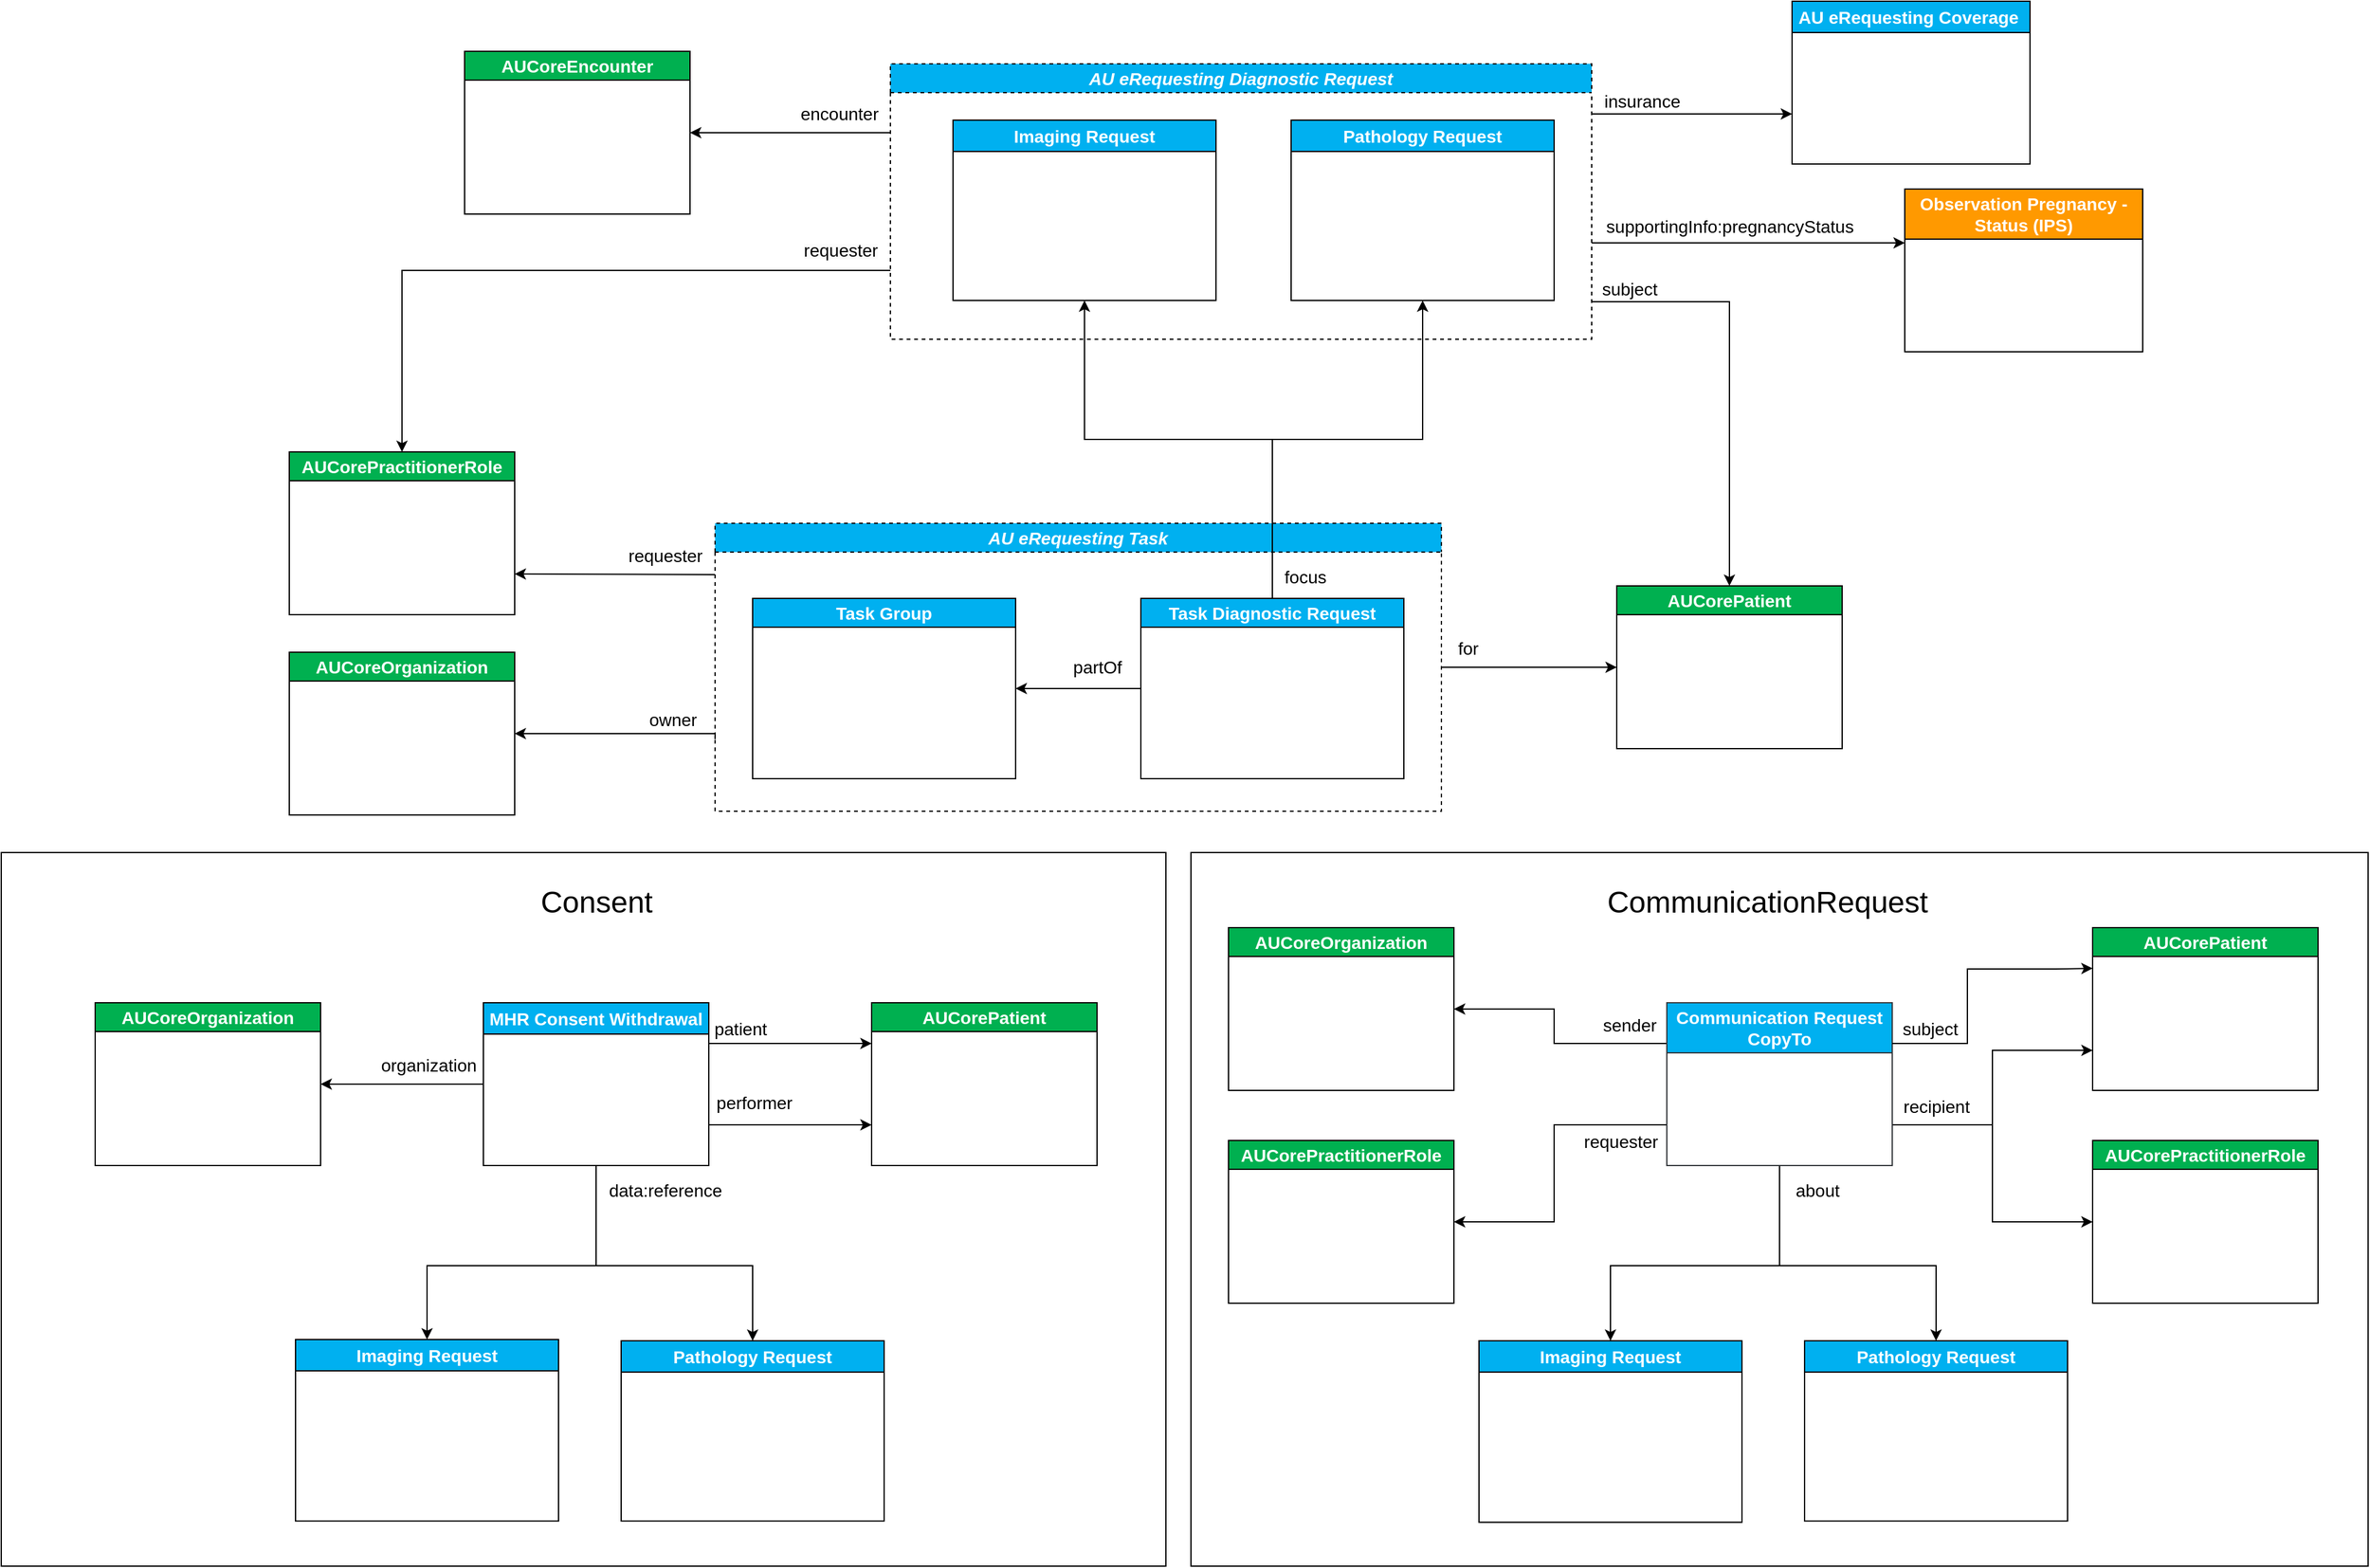 <mxfile version="26.0.16">
  <diagram name="AU eRequesting Profiles" id="hqirXYm3t4ZpQUOzN1tX">
    <mxGraphModel dx="5674" dy="772" grid="1" gridSize="10" guides="1" tooltips="1" connect="1" arrows="1" fold="1" page="1" pageScale="1" pageWidth="2000" pageHeight="2000" math="0" shadow="0">
      <root>
        <mxCell id="EbWxLvnc2WvTkKkIr4HV-0" />
        <mxCell id="EbWxLvnc2WvTkKkIr4HV-1" parent="EbWxLvnc2WvTkKkIr4HV-0" />
        <mxCell id="PvqXCtplTE5vdzdxyjfR-15" value="" style="rounded=0;whiteSpace=wrap;html=1;" parent="EbWxLvnc2WvTkKkIr4HV-1" vertex="1">
          <mxGeometry x="-3020" y="710" width="940" height="570" as="geometry" />
        </mxCell>
        <mxCell id="dFLvf4JqVi5ovuZaXesn-0" value="&lt;i&gt;&lt;font style=&quot;font-size: 14px;&quot;&gt;AU eRequesting Task&lt;/font&gt;&lt;/i&gt;" style="swimlane;whiteSpace=wrap;html=1;startSize=23;fillColor=#00B0F0;fontColor=#FFFFFF;dashed=1;" parent="EbWxLvnc2WvTkKkIr4HV-1" vertex="1">
          <mxGeometry x="-3400" y="447" width="580" height="230" as="geometry" />
        </mxCell>
        <mxCell id="dFLvf4JqVi5ovuZaXesn-1" value="&lt;font style=&quot;font-size: 14px;&quot;&gt;Task Group&lt;/font&gt;" style="swimlane;whiteSpace=wrap;html=1;startSize=23;fillColor=#00B0F0;fontColor=#FFFFFF;" parent="dFLvf4JqVi5ovuZaXesn-0" vertex="1">
          <mxGeometry x="30" y="60" width="210" height="144" as="geometry" />
        </mxCell>
        <mxCell id="EbWxLvnc2WvTkKkIr4HV-20" value="&lt;font style=&quot;font-size: 14px;&quot;&gt;Task Diagnostic Request&lt;/font&gt;" style="swimlane;whiteSpace=wrap;html=1;startSize=23;fillColor=#00B0F0;fontColor=#FFFFFF;" parent="dFLvf4JqVi5ovuZaXesn-0" vertex="1">
          <mxGeometry x="340" y="60" width="210" height="144" as="geometry" />
        </mxCell>
        <mxCell id="dFLvf4JqVi5ovuZaXesn-2" style="edgeStyle=orthogonalEdgeStyle;rounded=0;orthogonalLoop=1;jettySize=auto;html=1;entryX=1;entryY=0.5;entryDx=0;entryDy=0;exitX=0;exitY=0.5;exitDx=0;exitDy=0;" parent="dFLvf4JqVi5ovuZaXesn-0" source="EbWxLvnc2WvTkKkIr4HV-20" target="dFLvf4JqVi5ovuZaXesn-1" edge="1">
          <mxGeometry relative="1" as="geometry" />
        </mxCell>
        <mxCell id="dFLvf4JqVi5ovuZaXesn-3" value="&lt;font style=&quot;font-size: 14px;&quot;&gt;partOf&lt;/font&gt;" style="edgeLabel;html=1;align=center;verticalAlign=middle;resizable=0;points=[];" parent="dFLvf4JqVi5ovuZaXesn-2" vertex="1" connectable="0">
          <mxGeometry x="0.125" relative="1" as="geometry">
            <mxPoint x="21" y="-17" as="offset" />
          </mxGeometry>
        </mxCell>
        <mxCell id="EbWxLvnc2WvTkKkIr4HV-2" style="edgeStyle=orthogonalEdgeStyle;rounded=0;orthogonalLoop=1;jettySize=auto;html=1;entryX=0;entryY=0.75;entryDx=0;entryDy=0;" parent="EbWxLvnc2WvTkKkIr4HV-1" edge="1">
          <mxGeometry relative="1" as="geometry">
            <mxPoint x="-2700" y="120" as="sourcePoint" />
            <Array as="points">
              <mxPoint x="-2680" y="120" />
              <mxPoint x="-2680" y="120" />
            </Array>
            <mxPoint x="-2540" y="120" as="targetPoint" />
          </mxGeometry>
        </mxCell>
        <mxCell id="EbWxLvnc2WvTkKkIr4HV-3" value="&lt;font style=&quot;font-size: 14px;&quot;&gt;insurance&lt;/font&gt;" style="edgeLabel;html=1;align=center;verticalAlign=middle;resizable=0;points=[];" parent="EbWxLvnc2WvTkKkIr4HV-2" vertex="1" connectable="0">
          <mxGeometry x="-0.301" y="-2" relative="1" as="geometry">
            <mxPoint x="-16" y="-12" as="offset" />
          </mxGeometry>
        </mxCell>
        <mxCell id="EbWxLvnc2WvTkKkIr4HV-4" style="edgeStyle=orthogonalEdgeStyle;rounded=0;orthogonalLoop=1;jettySize=auto;html=1;entryX=1;entryY=0.5;entryDx=0;entryDy=0;exitX=0;exitY=0.25;exitDx=0;exitDy=0;" parent="EbWxLvnc2WvTkKkIr4HV-1" source="EbWxLvnc2WvTkKkIr4HV-6" target="EbWxLvnc2WvTkKkIr4HV-33" edge="1">
          <mxGeometry relative="1" as="geometry">
            <mxPoint x="-3300" y="190" as="sourcePoint" />
          </mxGeometry>
        </mxCell>
        <mxCell id="EbWxLvnc2WvTkKkIr4HV-5" value="&lt;font style=&quot;font-size: 14px;&quot;&gt;encounter&lt;/font&gt;" style="edgeLabel;html=1;align=center;verticalAlign=middle;resizable=0;points=[];" parent="EbWxLvnc2WvTkKkIr4HV-4" vertex="1" connectable="0">
          <mxGeometry x="-0.011" y="-1" relative="1" as="geometry">
            <mxPoint x="38" y="-14" as="offset" />
          </mxGeometry>
        </mxCell>
        <mxCell id="zJeUlpGb6O0oO5C6ozT8-2" style="edgeStyle=orthogonalEdgeStyle;rounded=0;orthogonalLoop=1;jettySize=auto;html=1;" parent="EbWxLvnc2WvTkKkIr4HV-1" edge="1">
          <mxGeometry relative="1" as="geometry">
            <mxPoint x="-2700" y="223" as="sourcePoint" />
            <mxPoint x="-2450" y="223" as="targetPoint" />
            <Array as="points">
              <mxPoint x="-2670" y="223" />
            </Array>
          </mxGeometry>
        </mxCell>
        <mxCell id="zJeUlpGb6O0oO5C6ozT8-4" value="&lt;font style=&quot;font-size: 14px;&quot;&gt;supportingInfo:pregnancyStatus&lt;/font&gt;" style="edgeLabel;html=1;align=center;verticalAlign=middle;resizable=0;points=[];" parent="zJeUlpGb6O0oO5C6ozT8-2" vertex="1" connectable="0">
          <mxGeometry x="-0.72" y="3" relative="1" as="geometry">
            <mxPoint x="75" y="-10" as="offset" />
          </mxGeometry>
        </mxCell>
        <mxCell id="EbWxLvnc2WvTkKkIr4HV-6" value="&lt;i&gt;&lt;font style=&quot;font-size: 14px;&quot;&gt;AU eRequesting Diagnostic Request&lt;/font&gt;&lt;/i&gt;" style="swimlane;whiteSpace=wrap;html=1;startSize=23;fillColor=#00B0F0;fontColor=#FFFFFF;strokeColor=#000000;dashed=1;" parent="EbWxLvnc2WvTkKkIr4HV-1" vertex="1">
          <mxGeometry x="-3260" y="80" width="560" height="220" as="geometry" />
        </mxCell>
        <mxCell id="EbWxLvnc2WvTkKkIr4HV-7" value="&lt;font style=&quot;font-size: 14px;&quot;&gt;Pathology Request&lt;/font&gt;" style="swimlane;whiteSpace=wrap;html=1;fillColor=#00B0F0;fontColor=#FFFFFF;startSize=25;verticalAlign=middle;" parent="EbWxLvnc2WvTkKkIr4HV-6" vertex="1">
          <mxGeometry x="320" y="45" width="210" height="144" as="geometry" />
        </mxCell>
        <mxCell id="EbWxLvnc2WvTkKkIr4HV-8" value="&lt;font style=&quot;font-size: 14px;&quot;&gt;Imaging Request&lt;/font&gt;" style="swimlane;whiteSpace=wrap;html=1;fillColor=#00B0F0;fontColor=#FFFFFF;startSize=25;" parent="EbWxLvnc2WvTkKkIr4HV-6" vertex="1">
          <mxGeometry x="50" y="45" width="210" height="144" as="geometry" />
        </mxCell>
        <mxCell id="EbWxLvnc2WvTkKkIr4HV-9" value="&lt;font style=&quot;font-size: 14px;&quot;&gt;AUCorePatient&lt;/font&gt;" style="swimlane;whiteSpace=wrap;html=1;fillColor=#00b050;fontColor=#FFFFFF;" parent="EbWxLvnc2WvTkKkIr4HV-1" vertex="1">
          <mxGeometry x="-2680" y="497" width="180" height="130" as="geometry" />
        </mxCell>
        <mxCell id="EbWxLvnc2WvTkKkIr4HV-12" value="&lt;font style=&quot;font-size: 14px;&quot;&gt;AUCorePractitionerRole&lt;/font&gt;" style="swimlane;whiteSpace=wrap;html=1;fillColor=#00b050;fontColor=#FFFFFF;" parent="EbWxLvnc2WvTkKkIr4HV-1" vertex="1">
          <mxGeometry x="-3740" y="390" width="180" height="130" as="geometry" />
        </mxCell>
        <mxCell id="EbWxLvnc2WvTkKkIr4HV-16" style="rounded=0;orthogonalLoop=1;jettySize=auto;html=1;edgeStyle=elbowEdgeStyle;entryX=0.5;entryY=0;entryDx=0;entryDy=0;elbow=vertical;jumpStyle=arc;" parent="EbWxLvnc2WvTkKkIr4HV-1" target="EbWxLvnc2WvTkKkIr4HV-9" edge="1">
          <mxGeometry relative="1" as="geometry">
            <mxPoint x="-2700" y="270" as="sourcePoint" />
            <mxPoint x="-2550" y="497" as="targetPoint" />
            <Array as="points">
              <mxPoint x="-2640" y="270" />
            </Array>
          </mxGeometry>
        </mxCell>
        <mxCell id="EbWxLvnc2WvTkKkIr4HV-17" value="&lt;font style=&quot;font-size: 14px;&quot;&gt;subject&lt;/font&gt;" style="edgeLabel;html=1;align=center;verticalAlign=middle;resizable=0;points=[];" parent="EbWxLvnc2WvTkKkIr4HV-16" vertex="1" connectable="0">
          <mxGeometry x="-0.572" y="-2" relative="1" as="geometry">
            <mxPoint x="-42" y="-12" as="offset" />
          </mxGeometry>
        </mxCell>
        <mxCell id="EbWxLvnc2WvTkKkIr4HV-18" style="rounded=0;orthogonalLoop=1;jettySize=auto;html=1;edgeStyle=elbowEdgeStyle;elbow=vertical;entryX=0.5;entryY=0;entryDx=0;entryDy=0;jumpStyle=arc;exitX=0;exitY=0.75;exitDx=0;exitDy=0;" parent="EbWxLvnc2WvTkKkIr4HV-1" source="EbWxLvnc2WvTkKkIr4HV-6" target="EbWxLvnc2WvTkKkIr4HV-12" edge="1">
          <mxGeometry relative="1" as="geometry">
            <mxPoint x="-3460" y="250" as="sourcePoint" />
            <mxPoint x="-3368" y="840" as="targetPoint" />
            <Array as="points">
              <mxPoint x="-3430" y="245" />
            </Array>
          </mxGeometry>
        </mxCell>
        <mxCell id="EbWxLvnc2WvTkKkIr4HV-19" value="&lt;span style=&quot;text-wrap: wrap; background-color: rgb(251, 251, 251);&quot;&gt;&lt;font style=&quot;font-size: 14px;&quot;&gt;requester&lt;/font&gt;&lt;/span&gt;" style="edgeLabel;html=1;align=center;verticalAlign=middle;resizable=0;points=[];" parent="EbWxLvnc2WvTkKkIr4HV-18" vertex="1" connectable="0">
          <mxGeometry x="-0.806" y="2" relative="1" as="geometry">
            <mxPoint x="12" y="-18" as="offset" />
          </mxGeometry>
        </mxCell>
        <mxCell id="EbWxLvnc2WvTkKkIr4HV-21" style="rounded=0;orthogonalLoop=1;jettySize=auto;html=1;edgeStyle=elbowEdgeStyle;elbow=vertical;jumpStyle=arc;entryX=0.5;entryY=1;entryDx=0;entryDy=0;exitX=0.5;exitY=0;exitDx=0;exitDy=0;" parent="EbWxLvnc2WvTkKkIr4HV-1" source="EbWxLvnc2WvTkKkIr4HV-20" target="EbWxLvnc2WvTkKkIr4HV-7" edge="1">
          <mxGeometry relative="1" as="geometry">
            <mxPoint x="-3038" y="480" as="sourcePoint" />
            <mxPoint x="-2980" y="430" as="targetPoint" />
            <Array as="points">
              <mxPoint x="-2900" y="380" />
            </Array>
          </mxGeometry>
        </mxCell>
        <mxCell id="EbWxLvnc2WvTkKkIr4HV-22" style="rounded=0;orthogonalLoop=1;jettySize=auto;html=1;edgeStyle=elbowEdgeStyle;flowAnimation=0;jumpStyle=arc;exitX=1;exitY=0.5;exitDx=0;exitDy=0;entryX=0;entryY=0.5;entryDx=0;entryDy=0;" parent="EbWxLvnc2WvTkKkIr4HV-1" source="dFLvf4JqVi5ovuZaXesn-0" target="EbWxLvnc2WvTkKkIr4HV-9" edge="1">
          <mxGeometry relative="1" as="geometry">
            <mxPoint x="-2880" y="701" as="sourcePoint" />
            <mxPoint x="-2700" y="701" as="targetPoint" />
          </mxGeometry>
        </mxCell>
        <mxCell id="EbWxLvnc2WvTkKkIr4HV-23" value="&lt;font style=&quot;font-size: 14px;&quot;&gt;for&lt;/font&gt;" style="edgeLabel;html=1;align=center;verticalAlign=middle;resizable=0;points=[];" parent="EbWxLvnc2WvTkKkIr4HV-22" vertex="1" connectable="0">
          <mxGeometry x="-0.473" y="2" relative="1" as="geometry">
            <mxPoint x="-16" y="-13" as="offset" />
          </mxGeometry>
        </mxCell>
        <mxCell id="EbWxLvnc2WvTkKkIr4HV-24" style="rounded=0;orthogonalLoop=1;jettySize=auto;html=1;edgeStyle=elbowEdgeStyle;entryX=1;entryY=0.75;entryDx=0;entryDy=0;jumpStyle=arc;" parent="EbWxLvnc2WvTkKkIr4HV-1" target="EbWxLvnc2WvTkKkIr4HV-12" edge="1">
          <mxGeometry relative="1" as="geometry">
            <mxPoint x="-3400" y="488" as="sourcePoint" />
            <mxPoint x="-3238" y="890" as="targetPoint" />
            <Array as="points">
              <mxPoint x="-3440" y="570" />
            </Array>
          </mxGeometry>
        </mxCell>
        <mxCell id="EbWxLvnc2WvTkKkIr4HV-25" value="&lt;font style=&quot;font-size: 14px;&quot;&gt;requester&lt;/font&gt;" style="edgeLabel;html=1;align=center;verticalAlign=middle;resizable=0;points=[];" parent="EbWxLvnc2WvTkKkIr4HV-24" vertex="1" connectable="0">
          <mxGeometry x="-0.221" y="2" relative="1" as="geometry">
            <mxPoint x="22" y="-17" as="offset" />
          </mxGeometry>
        </mxCell>
        <mxCell id="EbWxLvnc2WvTkKkIr4HV-26" value="&lt;font style=&quot;font-size: 14px;&quot;&gt;AUCoreOrganization&lt;/font&gt;" style="swimlane;whiteSpace=wrap;html=1;fillColor=#00b050;fontColor=#FFFFFF;direction=east;startSize=23;" parent="EbWxLvnc2WvTkKkIr4HV-1" vertex="1">
          <mxGeometry x="-3740" y="550" width="180" height="130" as="geometry" />
        </mxCell>
        <mxCell id="EbWxLvnc2WvTkKkIr4HV-27" style="rounded=0;orthogonalLoop=1;jettySize=auto;html=1;edgeStyle=elbowEdgeStyle;entryX=1;entryY=0.5;entryDx=0;entryDy=0;elbow=vertical;jumpStyle=arc;exitX=0;exitY=0.75;exitDx=0;exitDy=0;" parent="EbWxLvnc2WvTkKkIr4HV-1" source="dFLvf4JqVi5ovuZaXesn-0" target="EbWxLvnc2WvTkKkIr4HV-26" edge="1">
          <mxGeometry relative="1" as="geometry">
            <mxPoint x="-3120" y="880" as="sourcePoint" />
            <mxPoint x="-3027" y="911" as="targetPoint" />
            <Array as="points">
              <mxPoint x="-3480" y="615" />
            </Array>
          </mxGeometry>
        </mxCell>
        <mxCell id="EbWxLvnc2WvTkKkIr4HV-28" value="&lt;font style=&quot;font-size: 14px;&quot;&gt;owner&lt;/font&gt;" style="edgeLabel;html=1;align=center;verticalAlign=middle;resizable=0;points=[];" parent="EbWxLvnc2WvTkKkIr4HV-27" vertex="1" connectable="0">
          <mxGeometry x="-0.239" y="1" relative="1" as="geometry">
            <mxPoint x="24" y="-12" as="offset" />
          </mxGeometry>
        </mxCell>
        <mxCell id="EbWxLvnc2WvTkKkIr4HV-30" style="edgeStyle=orthogonalEdgeStyle;rounded=0;orthogonalLoop=1;jettySize=auto;html=1;exitX=0.5;exitY=0;exitDx=0;exitDy=0;entryX=0.5;entryY=1;entryDx=0;entryDy=0;" parent="EbWxLvnc2WvTkKkIr4HV-1" source="EbWxLvnc2WvTkKkIr4HV-20" target="EbWxLvnc2WvTkKkIr4HV-8" edge="1">
          <mxGeometry relative="1" as="geometry">
            <mxPoint x="-3180" y="380" as="targetPoint" />
            <Array as="points">
              <mxPoint x="-2955" y="380" />
              <mxPoint x="-3105" y="380" />
            </Array>
          </mxGeometry>
        </mxCell>
        <mxCell id="EbWxLvnc2WvTkKkIr4HV-31" value="&lt;font style=&quot;font-size: 14px;&quot;&gt;focus&lt;/font&gt;" style="edgeLabel;html=1;align=center;verticalAlign=middle;resizable=0;points=[];" parent="EbWxLvnc2WvTkKkIr4HV-30" vertex="1" connectable="0">
          <mxGeometry x="0.23" relative="1" as="geometry">
            <mxPoint x="137" y="110" as="offset" />
          </mxGeometry>
        </mxCell>
        <mxCell id="EbWxLvnc2WvTkKkIr4HV-33" value="&lt;font style=&quot;font-size: 14px;&quot;&gt;AUCoreEncounter&lt;/font&gt;" style="swimlane;whiteSpace=wrap;html=1;fillColor=#00b050;fontColor=#FFFFFF;snapToPoint=0;" parent="EbWxLvnc2WvTkKkIr4HV-1" vertex="1">
          <mxGeometry x="-3600" y="70" width="180" height="130" as="geometry" />
        </mxCell>
        <mxCell id="zJeUlpGb6O0oO5C6ozT8-0" value="&lt;font style=&quot;font-size: 14px;&quot;&gt;Observation Pregnancy -&lt;/font&gt;&lt;div&gt;&lt;font style=&quot;font-size: 14px;&quot;&gt;Status (IPS)&lt;/font&gt;&lt;/div&gt;" style="swimlane;whiteSpace=wrap;html=1;fillColor=light-dark(#ff9900, #9a5800);strokeColor=light-dark(#000000, #c17f1f);startSize=40;fontSize=12;verticalAlign=bottom;horizontal=1;fontColor=#FFFFFF;snapToPoint=0;" parent="EbWxLvnc2WvTkKkIr4HV-1" vertex="1">
          <mxGeometry x="-2450" y="180" width="190" height="130" as="geometry" />
        </mxCell>
        <mxCell id="7_kXNTjAxno2QR4PIbn3-0" value="" style="rounded=0;whiteSpace=wrap;html=1;" parent="EbWxLvnc2WvTkKkIr4HV-1" vertex="1">
          <mxGeometry x="-3970" y="710" width="930" height="570" as="geometry" />
        </mxCell>
        <mxCell id="6EvMXWvZHoyorwN3j23z-0" value="&lt;font style=&quot;font-size: 14px;&quot;&gt;AUCorePractitionerRole&lt;/font&gt;" style="swimlane;whiteSpace=wrap;html=1;fillColor=#00b050;fontColor=#FFFFFF;" parent="EbWxLvnc2WvTkKkIr4HV-1" vertex="1">
          <mxGeometry x="-2990" y="940" width="180" height="130" as="geometry" />
        </mxCell>
        <mxCell id="6EvMXWvZHoyorwN3j23z-1" style="rounded=0;orthogonalLoop=1;jettySize=auto;html=1;edgeStyle=elbowEdgeStyle;elbow=vertical;jumpStyle=arc;entryX=0.5;entryY=0;entryDx=0;entryDy=0;exitX=0.5;exitY=1;exitDx=0;exitDy=0;" parent="EbWxLvnc2WvTkKkIr4HV-1" source="6EvMXWvZHoyorwN3j23z-13" target="6EvMXWvZHoyorwN3j23z-17" edge="1">
          <mxGeometry relative="1" as="geometry">
            <mxPoint x="-2638" y="1530" as="sourcePoint" />
            <mxPoint x="-2580" y="1480" as="targetPoint" />
            <Array as="points">
              <mxPoint x="-2490" y="1040" />
            </Array>
          </mxGeometry>
        </mxCell>
        <mxCell id="6EvMXWvZHoyorwN3j23z-2" style="edgeStyle=orthogonalEdgeStyle;rounded=0;orthogonalLoop=1;jettySize=auto;html=1;exitX=0.5;exitY=1;exitDx=0;exitDy=0;entryX=0.5;entryY=0;entryDx=0;entryDy=0;" parent="EbWxLvnc2WvTkKkIr4HV-1" source="6EvMXWvZHoyorwN3j23z-13" target="6EvMXWvZHoyorwN3j23z-18" edge="1">
          <mxGeometry relative="1" as="geometry">
            <mxPoint x="-2705" y="1170" as="targetPoint" />
            <Array as="points">
              <mxPoint x="-2550" y="1040" />
              <mxPoint x="-2685" y="1040" />
            </Array>
          </mxGeometry>
        </mxCell>
        <mxCell id="6EvMXWvZHoyorwN3j23z-3" value="&lt;font style=&quot;font-size: 14px;&quot;&gt;about&lt;/font&gt;" style="edgeLabel;html=1;align=center;verticalAlign=middle;resizable=0;points=[];" parent="6EvMXWvZHoyorwN3j23z-2" vertex="1" connectable="0">
          <mxGeometry x="0.23" relative="1" as="geometry">
            <mxPoint x="119" y="-60" as="offset" />
          </mxGeometry>
        </mxCell>
        <mxCell id="6EvMXWvZHoyorwN3j23z-4" style="edgeStyle=orthogonalEdgeStyle;rounded=0;orthogonalLoop=1;jettySize=auto;html=1;exitX=0;exitY=0.25;exitDx=0;exitDy=0;entryX=1;entryY=0.5;entryDx=0;entryDy=0;" parent="EbWxLvnc2WvTkKkIr4HV-1" source="6EvMXWvZHoyorwN3j23z-13" target="6EvMXWvZHoyorwN3j23z-14" edge="1">
          <mxGeometry relative="1" as="geometry">
            <mxPoint x="-2700" y="910" as="sourcePoint" />
            <mxPoint x="-2700" y="770" as="targetPoint" />
            <Array as="points">
              <mxPoint x="-2730" y="863" />
              <mxPoint x="-2730" y="835" />
            </Array>
          </mxGeometry>
        </mxCell>
        <mxCell id="6EvMXWvZHoyorwN3j23z-5" value="&lt;font style=&quot;font-size: 14px;&quot;&gt;sender&lt;/font&gt;" style="edgeLabel;html=1;align=center;verticalAlign=middle;resizable=0;points=[];" parent="6EvMXWvZHoyorwN3j23z-4" vertex="1" connectable="0">
          <mxGeometry x="-0.713" relative="1" as="geometry">
            <mxPoint x="-2" y="-15" as="offset" />
          </mxGeometry>
        </mxCell>
        <mxCell id="6EvMXWvZHoyorwN3j23z-6" style="edgeStyle=orthogonalEdgeStyle;rounded=0;orthogonalLoop=1;jettySize=auto;html=1;entryX=0;entryY=0.75;entryDx=0;entryDy=0;exitX=1;exitY=0.75;exitDx=0;exitDy=0;" parent="EbWxLvnc2WvTkKkIr4HV-1" source="6EvMXWvZHoyorwN3j23z-13" target="6EvMXWvZHoyorwN3j23z-16" edge="1">
          <mxGeometry relative="1" as="geometry">
            <Array as="points">
              <mxPoint x="-2380" y="928" />
              <mxPoint x="-2380" y="868" />
              <mxPoint x="-2300" y="868" />
            </Array>
          </mxGeometry>
        </mxCell>
        <mxCell id="6EvMXWvZHoyorwN3j23z-7" style="edgeStyle=orthogonalEdgeStyle;rounded=0;orthogonalLoop=1;jettySize=auto;html=1;exitX=1;exitY=0.75;exitDx=0;exitDy=0;entryX=0;entryY=0.5;entryDx=0;entryDy=0;" parent="EbWxLvnc2WvTkKkIr4HV-1" source="6EvMXWvZHoyorwN3j23z-13" target="6EvMXWvZHoyorwN3j23z-15" edge="1">
          <mxGeometry relative="1" as="geometry">
            <mxPoint x="-2300" y="970" as="targetPoint" />
            <Array as="points">
              <mxPoint x="-2380" y="927" />
              <mxPoint x="-2380" y="1005" />
            </Array>
          </mxGeometry>
        </mxCell>
        <mxCell id="6EvMXWvZHoyorwN3j23z-8" value="&lt;font style=&quot;font-size: 14px;&quot;&gt;recipient&lt;/font&gt;" style="edgeLabel;html=1;align=center;verticalAlign=middle;resizable=0;points=[];" parent="6EvMXWvZHoyorwN3j23z-7" vertex="1" connectable="0">
          <mxGeometry x="-0.758" y="-1" relative="1" as="geometry">
            <mxPoint x="6" y="-16" as="offset" />
          </mxGeometry>
        </mxCell>
        <mxCell id="6EvMXWvZHoyorwN3j23z-9" style="edgeStyle=orthogonalEdgeStyle;rounded=0;orthogonalLoop=1;jettySize=auto;html=1;entryX=1;entryY=0.5;entryDx=0;entryDy=0;exitX=0;exitY=0.75;exitDx=0;exitDy=0;" parent="EbWxLvnc2WvTkKkIr4HV-1" source="6EvMXWvZHoyorwN3j23z-13" target="6EvMXWvZHoyorwN3j23z-0" edge="1">
          <mxGeometry relative="1" as="geometry">
            <mxPoint x="-2770" y="1055" as="targetPoint" />
            <mxPoint x="-2600" y="910" as="sourcePoint" />
            <Array as="points">
              <mxPoint x="-2730" y="927" />
              <mxPoint x="-2730" y="1005" />
            </Array>
          </mxGeometry>
        </mxCell>
        <mxCell id="6EvMXWvZHoyorwN3j23z-10" value="&lt;font style=&quot;font-size: 14px;&quot;&gt;requester&lt;/font&gt;" style="edgeLabel;html=1;align=center;verticalAlign=middle;resizable=0;points=[];" parent="6EvMXWvZHoyorwN3j23z-9" vertex="1" connectable="0">
          <mxGeometry x="-0.701" y="-1" relative="1" as="geometry">
            <mxPoint y="14" as="offset" />
          </mxGeometry>
        </mxCell>
        <mxCell id="6EvMXWvZHoyorwN3j23z-13" value="&lt;font style=&quot;font-size: 14px;&quot;&gt;Communication Request CopyTo&lt;/font&gt;" style="swimlane;whiteSpace=wrap;html=1;fillColor=#00b0f0;strokeColor=#36393d;fontColor=#FFFFFF;startSize=40;fontSize=12;verticalAlign=bottom;horizontal=1;" parent="EbWxLvnc2WvTkKkIr4HV-1" vertex="1">
          <mxGeometry x="-2640" y="830" width="180" height="130" as="geometry" />
        </mxCell>
        <mxCell id="6EvMXWvZHoyorwN3j23z-14" value="&lt;font style=&quot;font-size: 14px;&quot;&gt;AUCoreOrganization&lt;/font&gt;" style="swimlane;whiteSpace=wrap;html=1;fillColor=#00b050;fontColor=#FFFFFF;" parent="EbWxLvnc2WvTkKkIr4HV-1" vertex="1">
          <mxGeometry x="-2990" y="770" width="180" height="130" as="geometry" />
        </mxCell>
        <mxCell id="6EvMXWvZHoyorwN3j23z-15" value="&lt;font style=&quot;font-size: 14px;&quot;&gt;AUCorePractitionerRole&lt;/font&gt;" style="swimlane;whiteSpace=wrap;html=1;fillColor=#00b050;fontColor=#FFFFFF;" parent="EbWxLvnc2WvTkKkIr4HV-1" vertex="1">
          <mxGeometry x="-2300" y="940" width="180" height="130" as="geometry" />
        </mxCell>
        <mxCell id="6EvMXWvZHoyorwN3j23z-16" value="&lt;font style=&quot;font-size: 14px;&quot;&gt;AUCorePatient&lt;/font&gt;" style="swimlane;whiteSpace=wrap;html=1;fillColor=#00b050;fontColor=#FFFFFF;" parent="EbWxLvnc2WvTkKkIr4HV-1" vertex="1">
          <mxGeometry x="-2300" y="770" width="180" height="130" as="geometry" />
        </mxCell>
        <mxCell id="6EvMXWvZHoyorwN3j23z-17" value="&lt;font style=&quot;font-size: 14px;&quot;&gt;Pathology Request&lt;/font&gt;" style="swimlane;whiteSpace=wrap;html=1;fillColor=#00B0F0;fontColor=#FFFFFF;startSize=25;verticalAlign=middle;" parent="EbWxLvnc2WvTkKkIr4HV-1" vertex="1">
          <mxGeometry x="-2530" y="1100" width="210" height="144" as="geometry" />
        </mxCell>
        <mxCell id="6EvMXWvZHoyorwN3j23z-18" value="&lt;font style=&quot;font-size: 14px;&quot;&gt;Imaging Request&lt;/font&gt;" style="swimlane;whiteSpace=wrap;html=1;fillColor=#00B0F0;fontColor=#FFFFFF;startSize=25;" parent="EbWxLvnc2WvTkKkIr4HV-1" vertex="1">
          <mxGeometry x="-2790" y="1100" width="210" height="145" as="geometry" />
        </mxCell>
        <mxCell id="6EvMXWvZHoyorwN3j23z-19" style="rounded=0;orthogonalLoop=1;jettySize=auto;html=1;edgeStyle=elbowEdgeStyle;elbow=vertical;jumpStyle=arc;entryX=0.5;entryY=0;entryDx=0;entryDy=0;exitX=0.5;exitY=1;exitDx=0;exitDy=0;" parent="EbWxLvnc2WvTkKkIr4HV-1" source="6EvMXWvZHoyorwN3j23z-32" target="6EvMXWvZHoyorwN3j23z-30" edge="1">
          <mxGeometry relative="1" as="geometry">
            <mxPoint x="-3495" y="970" as="sourcePoint" />
            <mxPoint x="-3525" y="1480" as="targetPoint" />
            <Array as="points">
              <mxPoint x="-3435" y="1040" />
            </Array>
          </mxGeometry>
        </mxCell>
        <mxCell id="6EvMXWvZHoyorwN3j23z-20" style="edgeStyle=orthogonalEdgeStyle;rounded=0;orthogonalLoop=1;jettySize=auto;html=1;entryX=0.5;entryY=0;entryDx=0;entryDy=0;exitX=0.5;exitY=1;exitDx=0;exitDy=0;" parent="EbWxLvnc2WvTkKkIr4HV-1" source="6EvMXWvZHoyorwN3j23z-32" target="6EvMXWvZHoyorwN3j23z-31" edge="1">
          <mxGeometry relative="1" as="geometry">
            <mxPoint x="-3650" y="1170" as="targetPoint" />
            <Array as="points">
              <mxPoint x="-3495" y="1040" />
              <mxPoint x="-3630" y="1040" />
            </Array>
            <mxPoint x="-3495" y="980" as="sourcePoint" />
          </mxGeometry>
        </mxCell>
        <mxCell id="6EvMXWvZHoyorwN3j23z-21" value="&lt;font style=&quot;font-size: 14px;&quot;&gt;data:reference&lt;/font&gt;" style="edgeLabel;html=1;align=center;verticalAlign=middle;resizable=0;points=[];" parent="6EvMXWvZHoyorwN3j23z-20" vertex="1" connectable="0">
          <mxGeometry x="0.23" relative="1" as="geometry">
            <mxPoint x="143" y="-60" as="offset" />
          </mxGeometry>
        </mxCell>
        <mxCell id="6EvMXWvZHoyorwN3j23z-22" style="edgeStyle=orthogonalEdgeStyle;rounded=0;orthogonalLoop=1;jettySize=auto;html=1;exitX=0;exitY=0.5;exitDx=0;exitDy=0;entryX=1;entryY=0.5;entryDx=0;entryDy=0;" parent="EbWxLvnc2WvTkKkIr4HV-1" source="6EvMXWvZHoyorwN3j23z-32" target="6EvMXWvZHoyorwN3j23z-28" edge="1">
          <mxGeometry relative="1" as="geometry">
            <mxPoint x="-3605" y="863" as="sourcePoint" />
            <mxPoint x="-3715" y="900" as="targetPoint" />
            <Array as="points">
              <mxPoint x="-3645" y="895" />
              <mxPoint x="-3645" y="895" />
            </Array>
          </mxGeometry>
        </mxCell>
        <mxCell id="6EvMXWvZHoyorwN3j23z-23" value="&lt;font style=&quot;font-size: 14px;&quot;&gt;organization&lt;/font&gt;" style="edgeLabel;html=1;align=center;verticalAlign=middle;resizable=0;points=[];" parent="6EvMXWvZHoyorwN3j23z-22" vertex="1" connectable="0">
          <mxGeometry x="-0.713" relative="1" as="geometry">
            <mxPoint x="-26" y="-15" as="offset" />
          </mxGeometry>
        </mxCell>
        <mxCell id="6EvMXWvZHoyorwN3j23z-24" style="edgeStyle=orthogonalEdgeStyle;rounded=0;orthogonalLoop=1;jettySize=auto;html=1;entryX=0;entryY=0.75;entryDx=0;entryDy=0;exitX=1;exitY=0.75;exitDx=0;exitDy=0;" parent="EbWxLvnc2WvTkKkIr4HV-1" source="6EvMXWvZHoyorwN3j23z-32" target="6EvMXWvZHoyorwN3j23z-29" edge="1">
          <mxGeometry relative="1" as="geometry">
            <Array as="points">
              <mxPoint x="-3325" y="928" />
              <mxPoint x="-3245" y="928" />
            </Array>
            <mxPoint x="-3395" y="928" as="sourcePoint" />
          </mxGeometry>
        </mxCell>
        <mxCell id="6EvMXWvZHoyorwN3j23z-25" value="&lt;font style=&quot;font-size: 14px;&quot;&gt;performer&lt;/font&gt;" style="edgeLabel;html=1;align=center;verticalAlign=middle;resizable=0;points=[];" parent="6EvMXWvZHoyorwN3j23z-24" vertex="1" connectable="0">
          <mxGeometry x="-0.673" y="1" relative="1" as="geometry">
            <mxPoint x="14" y="-17" as="offset" />
          </mxGeometry>
        </mxCell>
        <mxCell id="6EvMXWvZHoyorwN3j23z-26" style="edgeStyle=orthogonalEdgeStyle;rounded=0;orthogonalLoop=1;jettySize=auto;html=1;exitX=1;exitY=0.25;exitDx=0;exitDy=0;entryX=0;entryY=0.25;entryDx=0;entryDy=0;" parent="EbWxLvnc2WvTkKkIr4HV-1" source="6EvMXWvZHoyorwN3j23z-32" target="6EvMXWvZHoyorwN3j23z-29" edge="1">
          <mxGeometry relative="1" as="geometry">
            <mxPoint x="-3245" y="863" as="targetPoint" />
            <Array as="points">
              <mxPoint x="-3375" y="862" />
              <mxPoint x="-3345" y="863" />
            </Array>
            <mxPoint x="-3385" y="860" as="sourcePoint" />
          </mxGeometry>
        </mxCell>
        <mxCell id="6EvMXWvZHoyorwN3j23z-27" value="&lt;font style=&quot;font-size: 14px;&quot;&gt;patient&lt;/font&gt;" style="edgeLabel;html=1;align=center;verticalAlign=middle;resizable=0;points=[];" parent="6EvMXWvZHoyorwN3j23z-26" vertex="1" connectable="0">
          <mxGeometry x="-0.781" y="1" relative="1" as="geometry">
            <mxPoint x="11" y="-11" as="offset" />
          </mxGeometry>
        </mxCell>
        <mxCell id="6EvMXWvZHoyorwN3j23z-28" value="&lt;font style=&quot;font-size: 14px;&quot;&gt;AUCoreOrganization&lt;/font&gt;" style="swimlane;whiteSpace=wrap;html=1;fillColor=#00b050;fontColor=#FFFFFF;" parent="EbWxLvnc2WvTkKkIr4HV-1" vertex="1">
          <mxGeometry x="-3895" y="830" width="180" height="130" as="geometry" />
        </mxCell>
        <mxCell id="6EvMXWvZHoyorwN3j23z-29" value="&lt;font style=&quot;font-size: 14px;&quot;&gt;AUCorePatient&lt;/font&gt;" style="swimlane;whiteSpace=wrap;html=1;fillColor=#00b050;fontColor=#FFFFFF;" parent="EbWxLvnc2WvTkKkIr4HV-1" vertex="1">
          <mxGeometry x="-3275" y="830" width="180" height="130" as="geometry" />
        </mxCell>
        <mxCell id="6EvMXWvZHoyorwN3j23z-30" value="&lt;font style=&quot;font-size: 14px;&quot;&gt;Pathology Request&lt;/font&gt;" style="swimlane;whiteSpace=wrap;html=1;fillColor=#00B0F0;fontColor=#FFFFFF;startSize=25;verticalAlign=middle;" parent="EbWxLvnc2WvTkKkIr4HV-1" vertex="1">
          <mxGeometry x="-3475" y="1100" width="210" height="144" as="geometry" />
        </mxCell>
        <mxCell id="6EvMXWvZHoyorwN3j23z-31" value="&lt;font style=&quot;font-size: 14px;&quot;&gt;Imaging Request&lt;/font&gt;" style="swimlane;whiteSpace=wrap;html=1;fillColor=#00B0F0;fontColor=#FFFFFF;startSize=25;" parent="EbWxLvnc2WvTkKkIr4HV-1" vertex="1">
          <mxGeometry x="-3735" y="1099" width="210" height="145" as="geometry" />
        </mxCell>
        <mxCell id="6EvMXWvZHoyorwN3j23z-32" value="&lt;font style=&quot;font-size: 14px;&quot;&gt;MHR Consent Withdrawal&lt;/font&gt;" style="swimlane;whiteSpace=wrap;html=1;fillColor=#00B0F0;fontColor=#FFFFFF;startSize=25;verticalAlign=middle;" parent="EbWxLvnc2WvTkKkIr4HV-1" vertex="1">
          <mxGeometry x="-3585" y="830" width="180" height="130" as="geometry" />
        </mxCell>
        <mxCell id="6EvMXWvZHoyorwN3j23z-33" value="&lt;font style=&quot;font-size: 24px;&quot;&gt;Consent&lt;/font&gt;" style="text;html=1;align=center;verticalAlign=middle;resizable=0;points=[];autosize=1;strokeColor=none;fillColor=none;" parent="EbWxLvnc2WvTkKkIr4HV-1" vertex="1">
          <mxGeometry x="-3550" y="730" width="110" height="40" as="geometry" />
        </mxCell>
        <mxCell id="6EvMXWvZHoyorwN3j23z-34" value="&lt;font style=&quot;font-size: 24px;&quot;&gt;CommunicationRequest&lt;/font&gt;" style="text;html=1;align=center;verticalAlign=middle;resizable=0;points=[];autosize=1;strokeColor=none;fillColor=none;" parent="EbWxLvnc2WvTkKkIr4HV-1" vertex="1">
          <mxGeometry x="-2700" y="730" width="280" height="40" as="geometry" />
        </mxCell>
        <mxCell id="6EvMXWvZHoyorwN3j23z-35" value="" style="edgeStyle=orthogonalEdgeStyle;rounded=0;orthogonalLoop=1;jettySize=auto;html=1;exitX=1;exitY=0.25;exitDx=0;exitDy=0;entryX=0;entryY=0.25;entryDx=0;entryDy=0;" parent="EbWxLvnc2WvTkKkIr4HV-1" source="6EvMXWvZHoyorwN3j23z-13" target="6EvMXWvZHoyorwN3j23z-16" edge="1">
          <mxGeometry relative="1" as="geometry">
            <mxPoint x="-2300" y="800" as="targetPoint" />
            <Array as="points">
              <mxPoint x="-2400" y="863" />
              <mxPoint x="-2400" y="803" />
              <mxPoint x="-2330" y="803" />
            </Array>
            <mxPoint x="-2460" y="863" as="sourcePoint" />
          </mxGeometry>
        </mxCell>
        <mxCell id="6EvMXWvZHoyorwN3j23z-36" value="&lt;font style=&quot;font-size: 14px;&quot;&gt;subject&lt;/font&gt;" style="edgeLabel;html=1;align=center;verticalAlign=middle;resizable=0;points=[];" parent="6EvMXWvZHoyorwN3j23z-35" vertex="1" connectable="0">
          <mxGeometry x="-0.781" y="1" relative="1" as="geometry">
            <mxPoint x="6" y="-11" as="offset" />
          </mxGeometry>
        </mxCell>
        <mxCell id="Nl825669dlgY8RsXwgkD-1" value="&lt;font style=&quot;font-size: 14px;&quot;&gt;AU eRequesting Coverage&amp;nbsp;&lt;/font&gt;" style="swimlane;whiteSpace=wrap;html=1;fillColor=#00B0F0;fontColor=#FFFFFF;startSize=25;verticalAlign=middle;" parent="EbWxLvnc2WvTkKkIr4HV-1" vertex="1">
          <mxGeometry x="-2540" y="30" width="190" height="130" as="geometry" />
        </mxCell>
      </root>
    </mxGraphModel>
  </diagram>
</mxfile>
